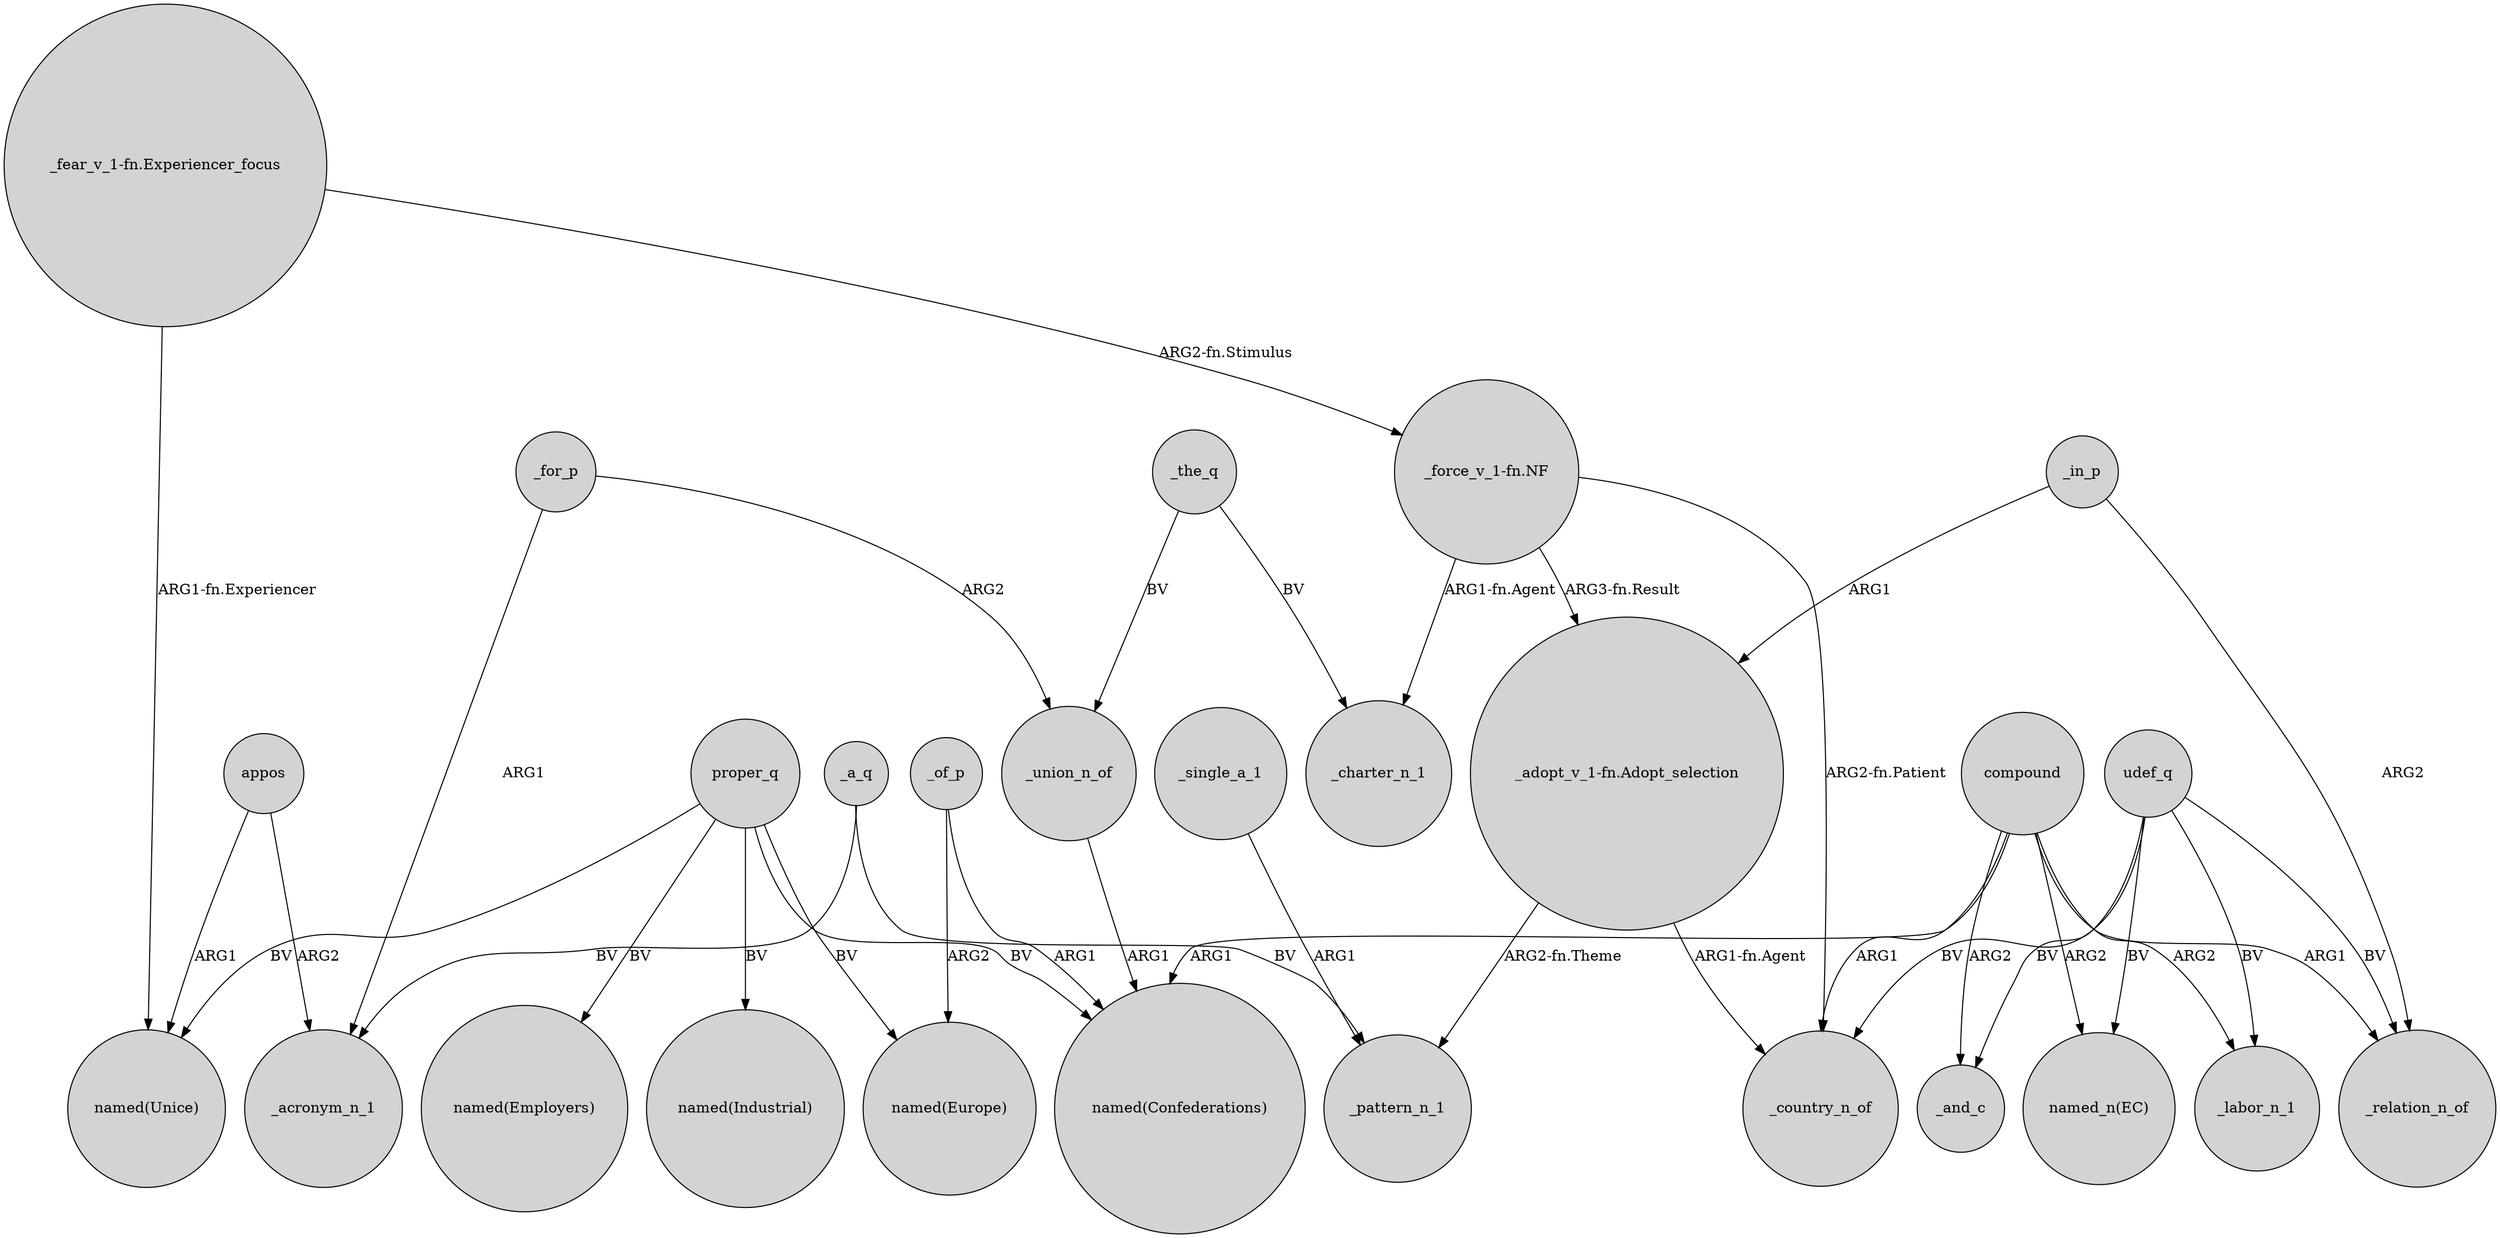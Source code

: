 digraph {
	node [shape=circle style=filled]
	proper_q -> "named(Unice)" [label=BV]
	_union_n_of -> "named(Confederations)" [label=ARG1]
	appos -> "named(Unice)" [label=ARG1]
	_of_p -> "named(Europe)" [label=ARG2]
	_single_a_1 -> _pattern_n_1 [label=ARG1]
	"_force_v_1-fn.NF" -> _charter_n_1 [label="ARG1-fn.Agent"]
	compound -> "named(Confederations)" [label=ARG1]
	proper_q -> "named(Confederations)" [label=BV]
	udef_q -> _relation_n_of [label=BV]
	_for_p -> _union_n_of [label=ARG2]
	compound -> _labor_n_1 [label=ARG2]
	_the_q -> _union_n_of [label=BV]
	_in_p -> _relation_n_of [label=ARG2]
	appos -> _acronym_n_1 [label=ARG2]
	_of_p -> "named(Confederations)" [label=ARG1]
	udef_q -> _labor_n_1 [label=BV]
	compound -> "named_n(EC)" [label=ARG2]
	proper_q -> "named(Employers)" [label=BV]
	udef_q -> _country_n_of [label=BV]
	_the_q -> _charter_n_1 [label=BV]
	proper_q -> "named(Industrial)" [label=BV]
	compound -> _and_c [label=ARG2]
	"_fear_v_1-fn.Experiencer_focus" -> "named(Unice)" [label="ARG1-fn.Experiencer"]
	"_fear_v_1-fn.Experiencer_focus" -> "_force_v_1-fn.NF" [label="ARG2-fn.Stimulus"]
	udef_q -> "named_n(EC)" [label=BV]
	"_adopt_v_1-fn.Adopt_selection" -> _country_n_of [label="ARG1-fn.Agent"]
	proper_q -> "named(Europe)" [label=BV]
	compound -> _country_n_of [label=ARG1]
	"_force_v_1-fn.NF" -> "_adopt_v_1-fn.Adopt_selection" [label="ARG3-fn.Result"]
	_a_q -> _pattern_n_1 [label=BV]
	_in_p -> "_adopt_v_1-fn.Adopt_selection" [label=ARG1]
	compound -> _relation_n_of [label=ARG1]
	_a_q -> _acronym_n_1 [label=BV]
	udef_q -> _and_c [label=BV]
	"_adopt_v_1-fn.Adopt_selection" -> _pattern_n_1 [label="ARG2-fn.Theme"]
	_for_p -> _acronym_n_1 [label=ARG1]
	"_force_v_1-fn.NF" -> _country_n_of [label="ARG2-fn.Patient"]
}
